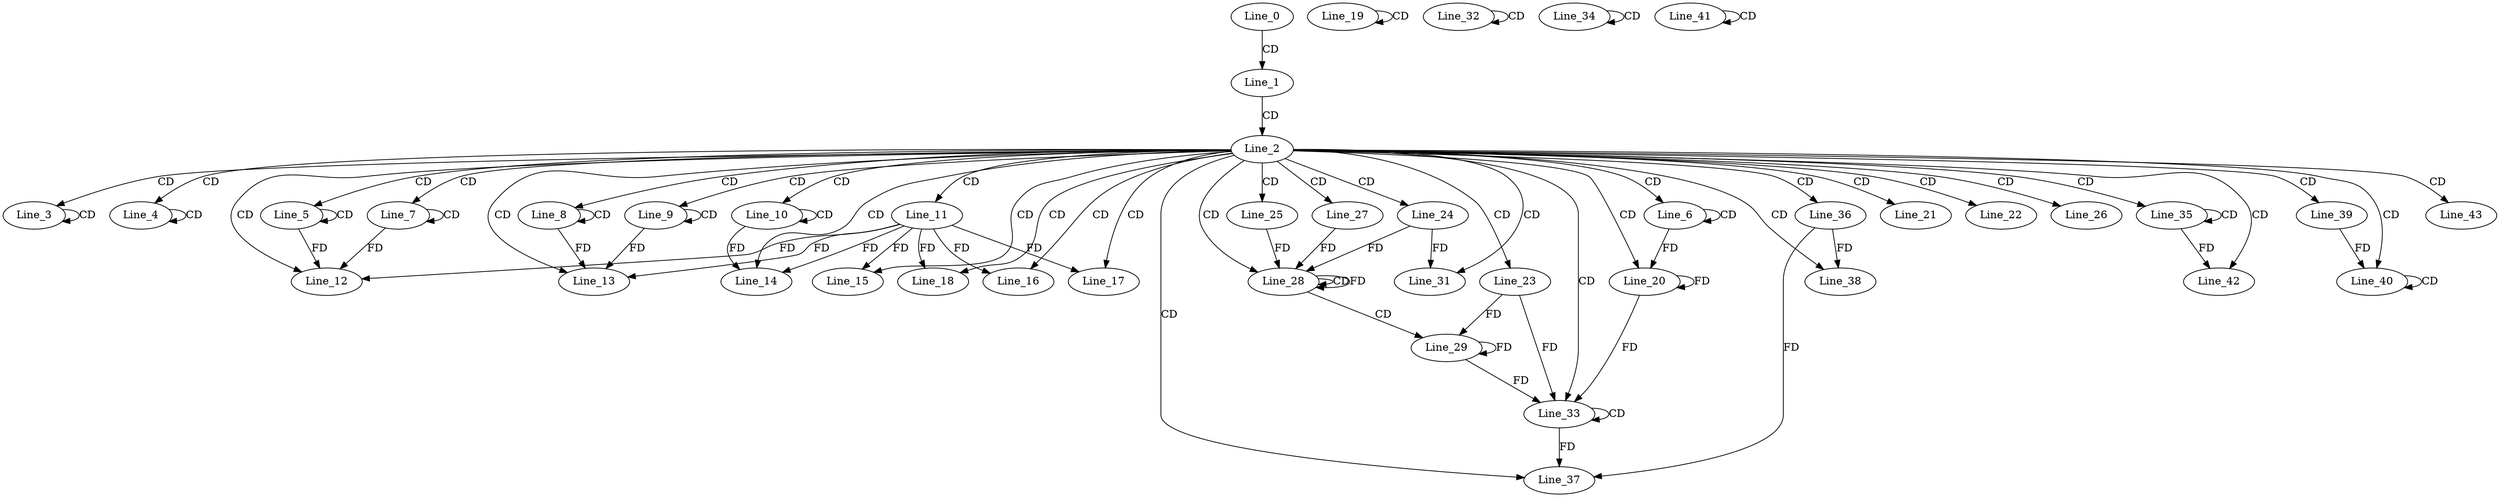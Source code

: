 digraph G {
  Line_0;
  Line_1;
  Line_2;
  Line_3;
  Line_3;
  Line_4;
  Line_4;
  Line_5;
  Line_5;
  Line_6;
  Line_6;
  Line_7;
  Line_7;
  Line_8;
  Line_8;
  Line_9;
  Line_9;
  Line_10;
  Line_10;
  Line_11;
  Line_12;
  Line_13;
  Line_14;
  Line_15;
  Line_16;
  Line_17;
  Line_18;
  Line_19;
  Line_19;
  Line_20;
  Line_21;
  Line_22;
  Line_23;
  Line_24;
  Line_24;
  Line_25;
  Line_26;
  Line_27;
  Line_28;
  Line_28;
  Line_28;
  Line_29;
  Line_31;
  Line_32;
  Line_32;
  Line_33;
  Line_33;
  Line_33;
  Line_34;
  Line_34;
  Line_35;
  Line_35;
  Line_36;
  Line_37;
  Line_37;
  Line_38;
  Line_39;
  Line_40;
  Line_40;
  Line_41;
  Line_41;
  Line_42;
  Line_42;
  Line_43;
  Line_0 -> Line_1 [ label="CD" ];
  Line_1 -> Line_2 [ label="CD" ];
  Line_2 -> Line_3 [ label="CD" ];
  Line_3 -> Line_3 [ label="CD" ];
  Line_2 -> Line_4 [ label="CD" ];
  Line_4 -> Line_4 [ label="CD" ];
  Line_2 -> Line_5 [ label="CD" ];
  Line_5 -> Line_5 [ label="CD" ];
  Line_2 -> Line_6 [ label="CD" ];
  Line_6 -> Line_6 [ label="CD" ];
  Line_2 -> Line_7 [ label="CD" ];
  Line_7 -> Line_7 [ label="CD" ];
  Line_2 -> Line_8 [ label="CD" ];
  Line_8 -> Line_8 [ label="CD" ];
  Line_2 -> Line_9 [ label="CD" ];
  Line_9 -> Line_9 [ label="CD" ];
  Line_2 -> Line_10 [ label="CD" ];
  Line_10 -> Line_10 [ label="CD" ];
  Line_2 -> Line_11 [ label="CD" ];
  Line_2 -> Line_12 [ label="CD" ];
  Line_11 -> Line_12 [ label="FD" ];
  Line_5 -> Line_12 [ label="FD" ];
  Line_7 -> Line_12 [ label="FD" ];
  Line_2 -> Line_13 [ label="CD" ];
  Line_11 -> Line_13 [ label="FD" ];
  Line_8 -> Line_13 [ label="FD" ];
  Line_9 -> Line_13 [ label="FD" ];
  Line_2 -> Line_14 [ label="CD" ];
  Line_11 -> Line_14 [ label="FD" ];
  Line_10 -> Line_14 [ label="FD" ];
  Line_2 -> Line_15 [ label="CD" ];
  Line_11 -> Line_15 [ label="FD" ];
  Line_2 -> Line_16 [ label="CD" ];
  Line_11 -> Line_16 [ label="FD" ];
  Line_2 -> Line_17 [ label="CD" ];
  Line_11 -> Line_17 [ label="FD" ];
  Line_2 -> Line_18 [ label="CD" ];
  Line_11 -> Line_18 [ label="FD" ];
  Line_19 -> Line_19 [ label="CD" ];
  Line_2 -> Line_20 [ label="CD" ];
  Line_20 -> Line_20 [ label="FD" ];
  Line_6 -> Line_20 [ label="FD" ];
  Line_2 -> Line_21 [ label="CD" ];
  Line_2 -> Line_22 [ label="CD" ];
  Line_2 -> Line_23 [ label="CD" ];
  Line_2 -> Line_24 [ label="CD" ];
  Line_2 -> Line_25 [ label="CD" ];
  Line_2 -> Line_26 [ label="CD" ];
  Line_2 -> Line_27 [ label="CD" ];
  Line_2 -> Line_28 [ label="CD" ];
  Line_28 -> Line_28 [ label="CD" ];
  Line_28 -> Line_28 [ label="FD" ];
  Line_27 -> Line_28 [ label="FD" ];
  Line_24 -> Line_28 [ label="FD" ];
  Line_25 -> Line_28 [ label="FD" ];
  Line_28 -> Line_29 [ label="CD" ];
  Line_29 -> Line_29 [ label="FD" ];
  Line_23 -> Line_29 [ label="FD" ];
  Line_2 -> Line_31 [ label="CD" ];
  Line_24 -> Line_31 [ label="FD" ];
  Line_32 -> Line_32 [ label="CD" ];
  Line_2 -> Line_33 [ label="CD" ];
  Line_33 -> Line_33 [ label="CD" ];
  Line_29 -> Line_33 [ label="FD" ];
  Line_23 -> Line_33 [ label="FD" ];
  Line_20 -> Line_33 [ label="FD" ];
  Line_34 -> Line_34 [ label="CD" ];
  Line_2 -> Line_35 [ label="CD" ];
  Line_35 -> Line_35 [ label="CD" ];
  Line_2 -> Line_36 [ label="CD" ];
  Line_2 -> Line_37 [ label="CD" ];
  Line_36 -> Line_37 [ label="FD" ];
  Line_33 -> Line_37 [ label="FD" ];
  Line_2 -> Line_38 [ label="CD" ];
  Line_36 -> Line_38 [ label="FD" ];
  Line_2 -> Line_39 [ label="CD" ];
  Line_2 -> Line_40 [ label="CD" ];
  Line_40 -> Line_40 [ label="CD" ];
  Line_39 -> Line_40 [ label="FD" ];
  Line_41 -> Line_41 [ label="CD" ];
  Line_2 -> Line_42 [ label="CD" ];
  Line_35 -> Line_42 [ label="FD" ];
  Line_2 -> Line_43 [ label="CD" ];
}
